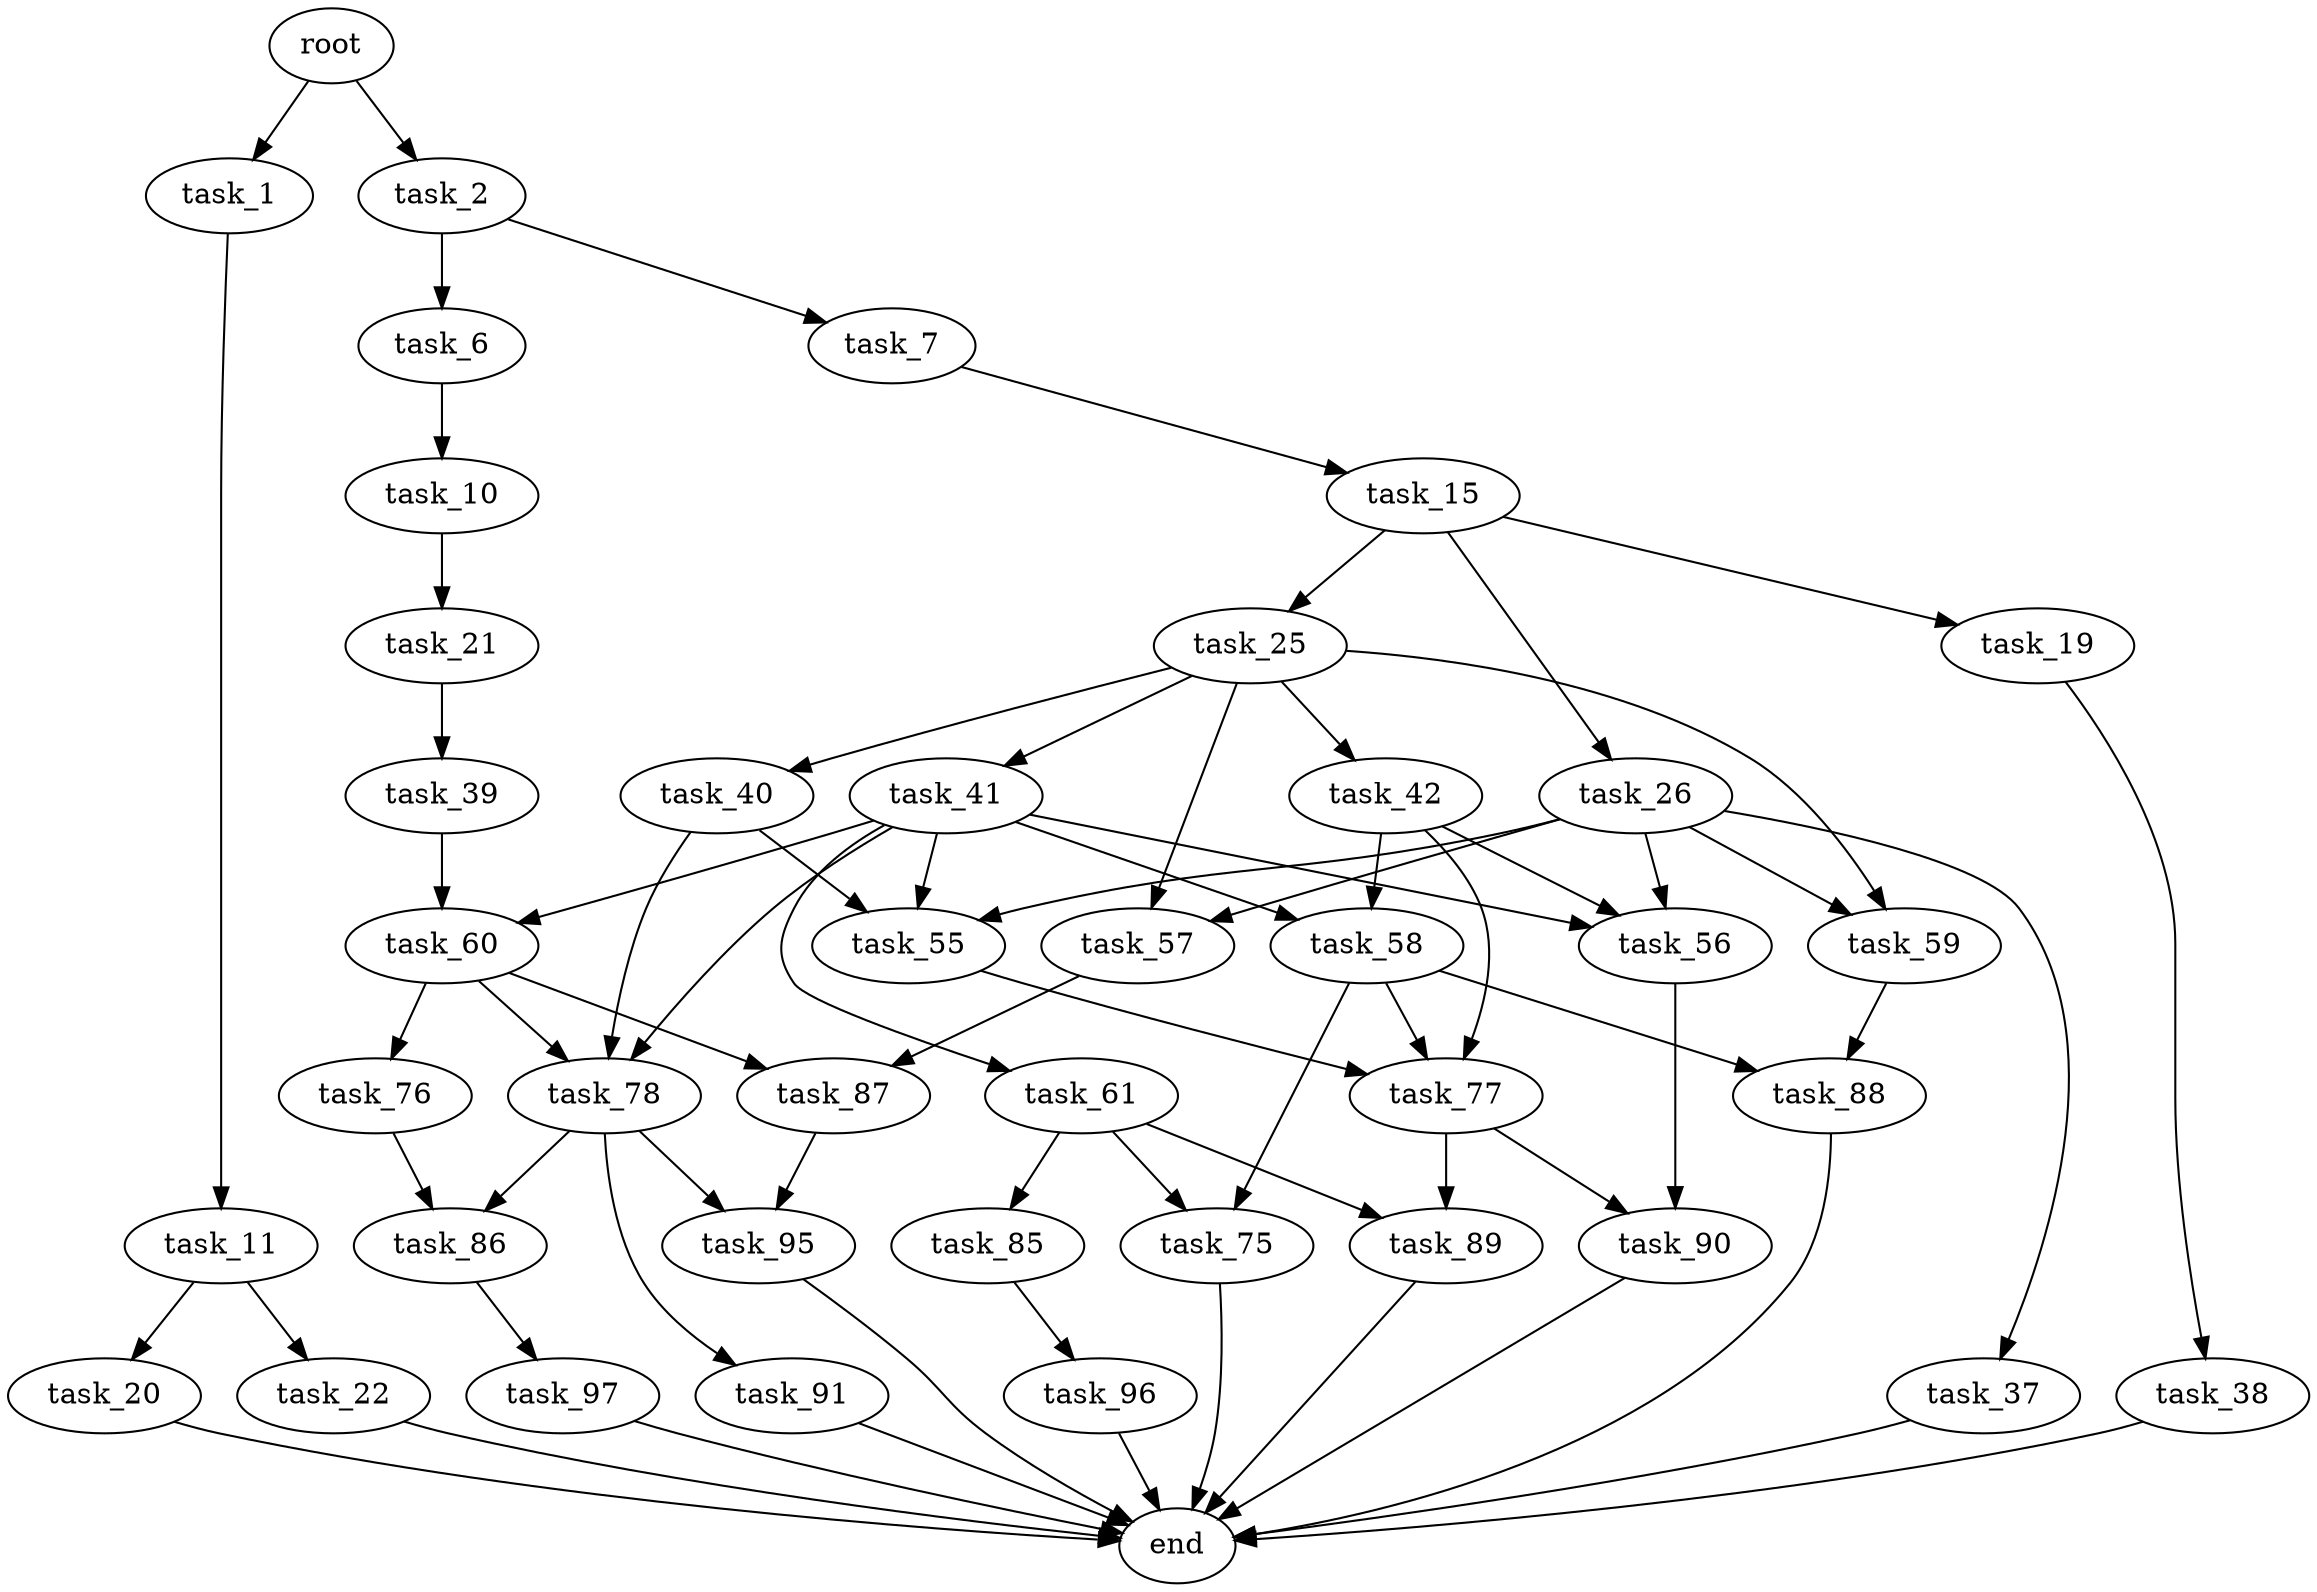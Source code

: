 digraph G {
  root [size="0.000000"];
  task_1 [size="12603911932.000000"];
  task_2 [size="4358718459.000000"];
  task_11 [size="368293445632.000000"];
  task_6 [size="16749986671.000000"];
  task_7 [size="1102866805428.000000"];
  task_10 [size="68719476736.000000"];
  task_15 [size="134217728000.000000"];
  task_21 [size="60743289335.000000"];
  task_20 [size="22676736738.000000"];
  task_22 [size="782757789696.000000"];
  task_19 [size="81796510043.000000"];
  task_25 [size="1871246637.000000"];
  task_26 [size="423923744696.000000"];
  task_38 [size="1073741824000.000000"];
  end [size="0.000000"];
  task_39 [size="549755813888.000000"];
  task_40 [size="148442103732.000000"];
  task_41 [size="549755813888.000000"];
  task_42 [size="15892141035.000000"];
  task_57 [size="4514795448.000000"];
  task_59 [size="4598197932.000000"];
  task_37 [size="8589934592.000000"];
  task_55 [size="19451810866.000000"];
  task_56 [size="137954802072.000000"];
  task_60 [size="17528738648.000000"];
  task_78 [size="368293445632.000000"];
  task_58 [size="89897221604.000000"];
  task_61 [size="21131906408.000000"];
  task_77 [size="1953511992.000000"];
  task_90 [size="687300139.000000"];
  task_87 [size="25125727296.000000"];
  task_75 [size="231928233984.000000"];
  task_88 [size="45475495396.000000"];
  task_76 [size="27077665380.000000"];
  task_85 [size="125758500940.000000"];
  task_89 [size="257841329835.000000"];
  task_86 [size="782757789696.000000"];
  task_91 [size="1073741824000.000000"];
  task_95 [size="3700179467.000000"];
  task_96 [size="2973671198.000000"];
  task_97 [size="8589934592.000000"];

  root -> task_1 [size="1.000000"];
  root -> task_2 [size="1.000000"];
  task_1 -> task_11 [size="301989888.000000"];
  task_2 -> task_6 [size="301989888.000000"];
  task_2 -> task_7 [size="301989888.000000"];
  task_11 -> task_20 [size="411041792.000000"];
  task_11 -> task_22 [size="411041792.000000"];
  task_6 -> task_10 [size="75497472.000000"];
  task_7 -> task_15 [size="838860800.000000"];
  task_10 -> task_21 [size="134217728.000000"];
  task_15 -> task_19 [size="209715200.000000"];
  task_15 -> task_25 [size="209715200.000000"];
  task_15 -> task_26 [size="209715200.000000"];
  task_21 -> task_39 [size="75497472.000000"];
  task_20 -> end [size="1.000000"];
  task_22 -> end [size="1.000000"];
  task_19 -> task_38 [size="75497472.000000"];
  task_25 -> task_40 [size="33554432.000000"];
  task_25 -> task_41 [size="33554432.000000"];
  task_25 -> task_42 [size="33554432.000000"];
  task_25 -> task_57 [size="33554432.000000"];
  task_25 -> task_59 [size="33554432.000000"];
  task_26 -> task_37 [size="838860800.000000"];
  task_26 -> task_55 [size="838860800.000000"];
  task_26 -> task_56 [size="838860800.000000"];
  task_26 -> task_57 [size="838860800.000000"];
  task_26 -> task_59 [size="838860800.000000"];
  task_38 -> end [size="1.000000"];
  task_39 -> task_60 [size="536870912.000000"];
  task_40 -> task_55 [size="536870912.000000"];
  task_40 -> task_78 [size="536870912.000000"];
  task_41 -> task_55 [size="536870912.000000"];
  task_41 -> task_56 [size="536870912.000000"];
  task_41 -> task_58 [size="536870912.000000"];
  task_41 -> task_60 [size="536870912.000000"];
  task_41 -> task_61 [size="536870912.000000"];
  task_41 -> task_78 [size="536870912.000000"];
  task_42 -> task_56 [size="301989888.000000"];
  task_42 -> task_58 [size="301989888.000000"];
  task_42 -> task_77 [size="301989888.000000"];
  task_57 -> task_87 [size="209715200.000000"];
  task_59 -> task_88 [size="75497472.000000"];
  task_37 -> end [size="1.000000"];
  task_55 -> task_77 [size="411041792.000000"];
  task_56 -> task_90 [size="134217728.000000"];
  task_60 -> task_76 [size="679477248.000000"];
  task_60 -> task_78 [size="679477248.000000"];
  task_60 -> task_87 [size="679477248.000000"];
  task_78 -> task_86 [size="411041792.000000"];
  task_78 -> task_91 [size="411041792.000000"];
  task_78 -> task_95 [size="411041792.000000"];
  task_58 -> task_75 [size="75497472.000000"];
  task_58 -> task_77 [size="75497472.000000"];
  task_58 -> task_88 [size="75497472.000000"];
  task_61 -> task_75 [size="75497472.000000"];
  task_61 -> task_85 [size="75497472.000000"];
  task_61 -> task_89 [size="75497472.000000"];
  task_77 -> task_89 [size="33554432.000000"];
  task_77 -> task_90 [size="33554432.000000"];
  task_90 -> end [size="1.000000"];
  task_87 -> task_95 [size="411041792.000000"];
  task_75 -> end [size="1.000000"];
  task_88 -> end [size="1.000000"];
  task_76 -> task_86 [size="75497472.000000"];
  task_85 -> task_96 [size="301989888.000000"];
  task_89 -> end [size="1.000000"];
  task_86 -> task_97 [size="679477248.000000"];
  task_91 -> end [size="1.000000"];
  task_95 -> end [size="1.000000"];
  task_96 -> end [size="1.000000"];
  task_97 -> end [size="1.000000"];
}
